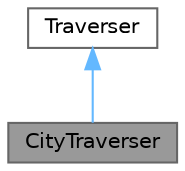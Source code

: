 digraph "CityTraverser"
{
 // LATEX_PDF_SIZE
  bgcolor="transparent";
  edge [fontname=Helvetica,fontsize=10,labelfontname=Helvetica,labelfontsize=10];
  node [fontname=Helvetica,fontsize=10,shape=box,height=0.2,width=0.4];
  Node1 [id="Node000001",label="CityTraverser",height=0.2,width=0.4,color="gray40", fillcolor="grey60", style="filled", fontcolor="black",tooltip="A concrete iterator for traversing transportation elements in a city."];
  Node2 -> Node1 [id="edge1_Node000001_Node000002",dir="back",color="steelblue1",style="solid",tooltip=" "];
  Node2 [id="Node000002",label="Traverser",height=0.2,width=0.4,color="gray40", fillcolor="white", style="filled",URL="$classTraverser.html",tooltip="Interface for iterating over Transportation objects."];
}
